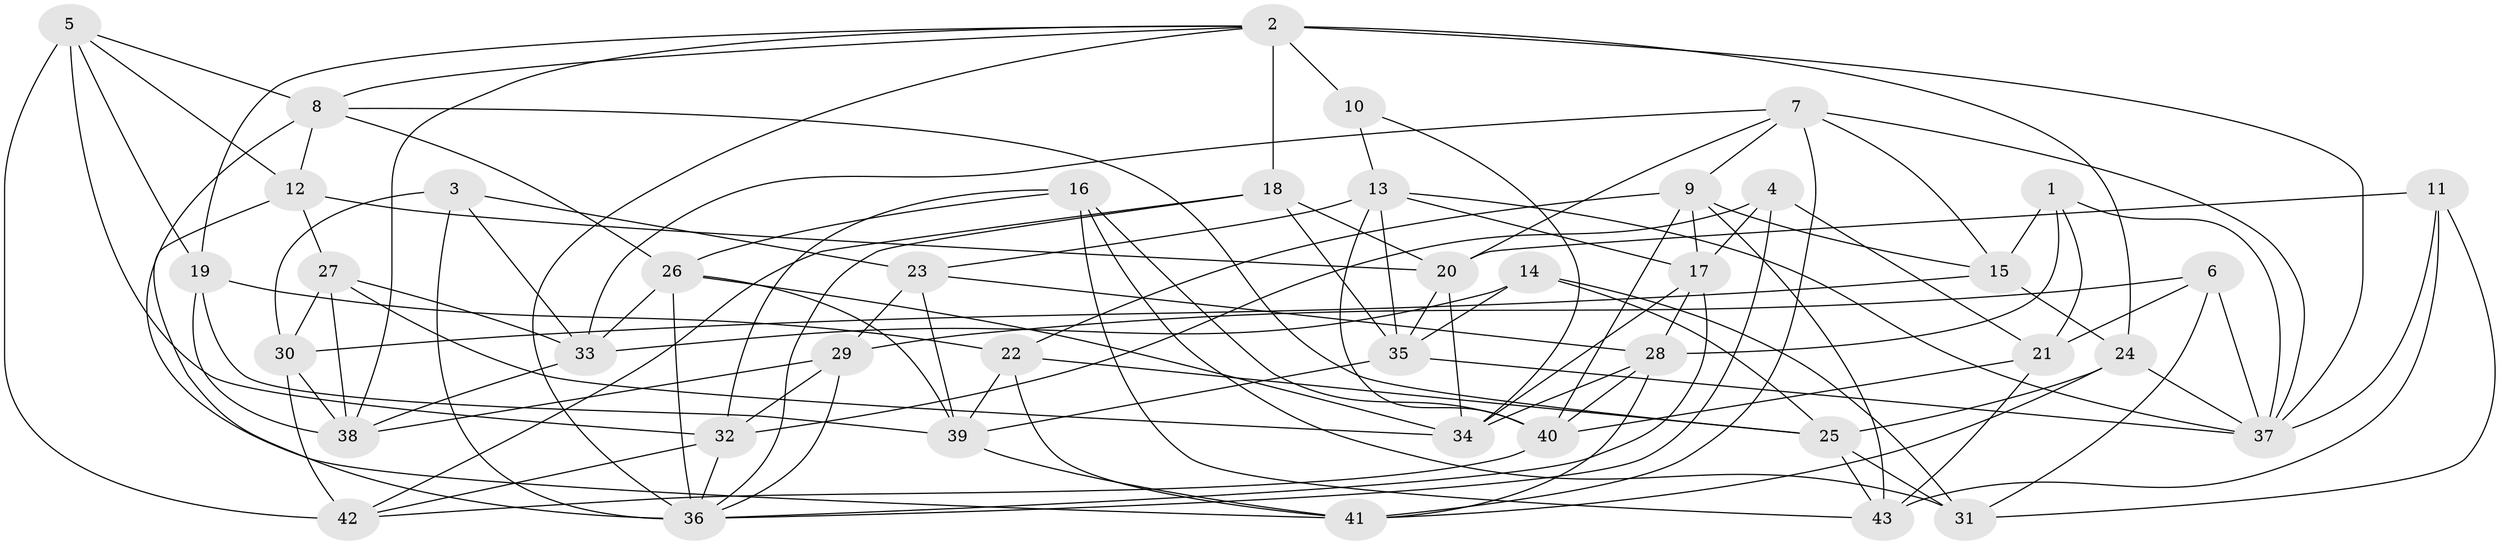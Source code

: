 // original degree distribution, {4: 1.0}
// Generated by graph-tools (version 1.1) at 2025/26/03/09/25 03:26:49]
// undirected, 43 vertices, 117 edges
graph export_dot {
graph [start="1"]
  node [color=gray90,style=filled];
  1;
  2;
  3;
  4;
  5;
  6;
  7;
  8;
  9;
  10;
  11;
  12;
  13;
  14;
  15;
  16;
  17;
  18;
  19;
  20;
  21;
  22;
  23;
  24;
  25;
  26;
  27;
  28;
  29;
  30;
  31;
  32;
  33;
  34;
  35;
  36;
  37;
  38;
  39;
  40;
  41;
  42;
  43;
  1 -- 15 [weight=2.0];
  1 -- 21 [weight=1.0];
  1 -- 28 [weight=1.0];
  1 -- 37 [weight=2.0];
  2 -- 8 [weight=1.0];
  2 -- 10 [weight=2.0];
  2 -- 18 [weight=2.0];
  2 -- 19 [weight=1.0];
  2 -- 24 [weight=1.0];
  2 -- 36 [weight=1.0];
  2 -- 37 [weight=1.0];
  2 -- 38 [weight=1.0];
  3 -- 23 [weight=1.0];
  3 -- 30 [weight=1.0];
  3 -- 33 [weight=1.0];
  3 -- 36 [weight=1.0];
  4 -- 17 [weight=1.0];
  4 -- 21 [weight=1.0];
  4 -- 32 [weight=1.0];
  4 -- 36 [weight=1.0];
  5 -- 8 [weight=1.0];
  5 -- 12 [weight=1.0];
  5 -- 19 [weight=1.0];
  5 -- 32 [weight=1.0];
  5 -- 42 [weight=2.0];
  6 -- 21 [weight=1.0];
  6 -- 29 [weight=1.0];
  6 -- 31 [weight=1.0];
  6 -- 37 [weight=1.0];
  7 -- 9 [weight=1.0];
  7 -- 15 [weight=1.0];
  7 -- 20 [weight=1.0];
  7 -- 33 [weight=1.0];
  7 -- 37 [weight=1.0];
  7 -- 41 [weight=1.0];
  8 -- 12 [weight=1.0];
  8 -- 25 [weight=1.0];
  8 -- 26 [weight=1.0];
  8 -- 41 [weight=1.0];
  9 -- 15 [weight=1.0];
  9 -- 17 [weight=1.0];
  9 -- 22 [weight=1.0];
  9 -- 40 [weight=1.0];
  9 -- 43 [weight=1.0];
  10 -- 13 [weight=1.0];
  10 -- 34 [weight=1.0];
  11 -- 20 [weight=1.0];
  11 -- 31 [weight=1.0];
  11 -- 37 [weight=1.0];
  11 -- 43 [weight=1.0];
  12 -- 20 [weight=1.0];
  12 -- 27 [weight=1.0];
  12 -- 36 [weight=2.0];
  13 -- 17 [weight=1.0];
  13 -- 23 [weight=1.0];
  13 -- 35 [weight=1.0];
  13 -- 37 [weight=1.0];
  13 -- 40 [weight=1.0];
  14 -- 25 [weight=1.0];
  14 -- 31 [weight=1.0];
  14 -- 33 [weight=1.0];
  14 -- 35 [weight=1.0];
  15 -- 24 [weight=1.0];
  15 -- 30 [weight=1.0];
  16 -- 26 [weight=1.0];
  16 -- 31 [weight=2.0];
  16 -- 32 [weight=1.0];
  16 -- 40 [weight=1.0];
  16 -- 43 [weight=1.0];
  17 -- 28 [weight=1.0];
  17 -- 34 [weight=1.0];
  17 -- 36 [weight=1.0];
  18 -- 20 [weight=1.0];
  18 -- 35 [weight=1.0];
  18 -- 36 [weight=1.0];
  18 -- 42 [weight=1.0];
  19 -- 22 [weight=2.0];
  19 -- 38 [weight=1.0];
  19 -- 39 [weight=1.0];
  20 -- 34 [weight=1.0];
  20 -- 35 [weight=1.0];
  21 -- 40 [weight=1.0];
  21 -- 43 [weight=2.0];
  22 -- 25 [weight=1.0];
  22 -- 39 [weight=1.0];
  22 -- 41 [weight=1.0];
  23 -- 28 [weight=1.0];
  23 -- 29 [weight=2.0];
  23 -- 39 [weight=1.0];
  24 -- 25 [weight=1.0];
  24 -- 37 [weight=2.0];
  24 -- 41 [weight=1.0];
  25 -- 31 [weight=1.0];
  25 -- 43 [weight=1.0];
  26 -- 33 [weight=1.0];
  26 -- 34 [weight=1.0];
  26 -- 36 [weight=1.0];
  26 -- 39 [weight=1.0];
  27 -- 30 [weight=2.0];
  27 -- 33 [weight=1.0];
  27 -- 34 [weight=1.0];
  27 -- 38 [weight=1.0];
  28 -- 34 [weight=1.0];
  28 -- 40 [weight=1.0];
  28 -- 41 [weight=1.0];
  29 -- 32 [weight=1.0];
  29 -- 36 [weight=1.0];
  29 -- 38 [weight=1.0];
  30 -- 38 [weight=1.0];
  30 -- 42 [weight=1.0];
  32 -- 36 [weight=1.0];
  32 -- 42 [weight=1.0];
  33 -- 38 [weight=1.0];
  35 -- 37 [weight=1.0];
  35 -- 39 [weight=1.0];
  39 -- 41 [weight=1.0];
  40 -- 42 [weight=1.0];
}
